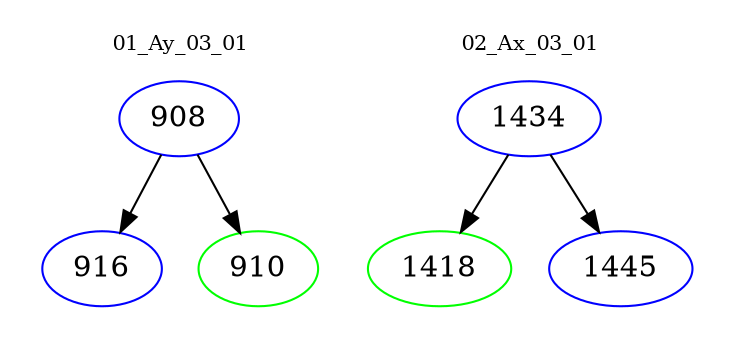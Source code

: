 digraph{
subgraph cluster_0 {
color = white
label = "01_Ay_03_01";
fontsize=10;
T0_908 [label="908", color="blue"]
T0_908 -> T0_916 [color="black"]
T0_916 [label="916", color="blue"]
T0_908 -> T0_910 [color="black"]
T0_910 [label="910", color="green"]
}
subgraph cluster_1 {
color = white
label = "02_Ax_03_01";
fontsize=10;
T1_1434 [label="1434", color="blue"]
T1_1434 -> T1_1418 [color="black"]
T1_1418 [label="1418", color="green"]
T1_1434 -> T1_1445 [color="black"]
T1_1445 [label="1445", color="blue"]
}
}
